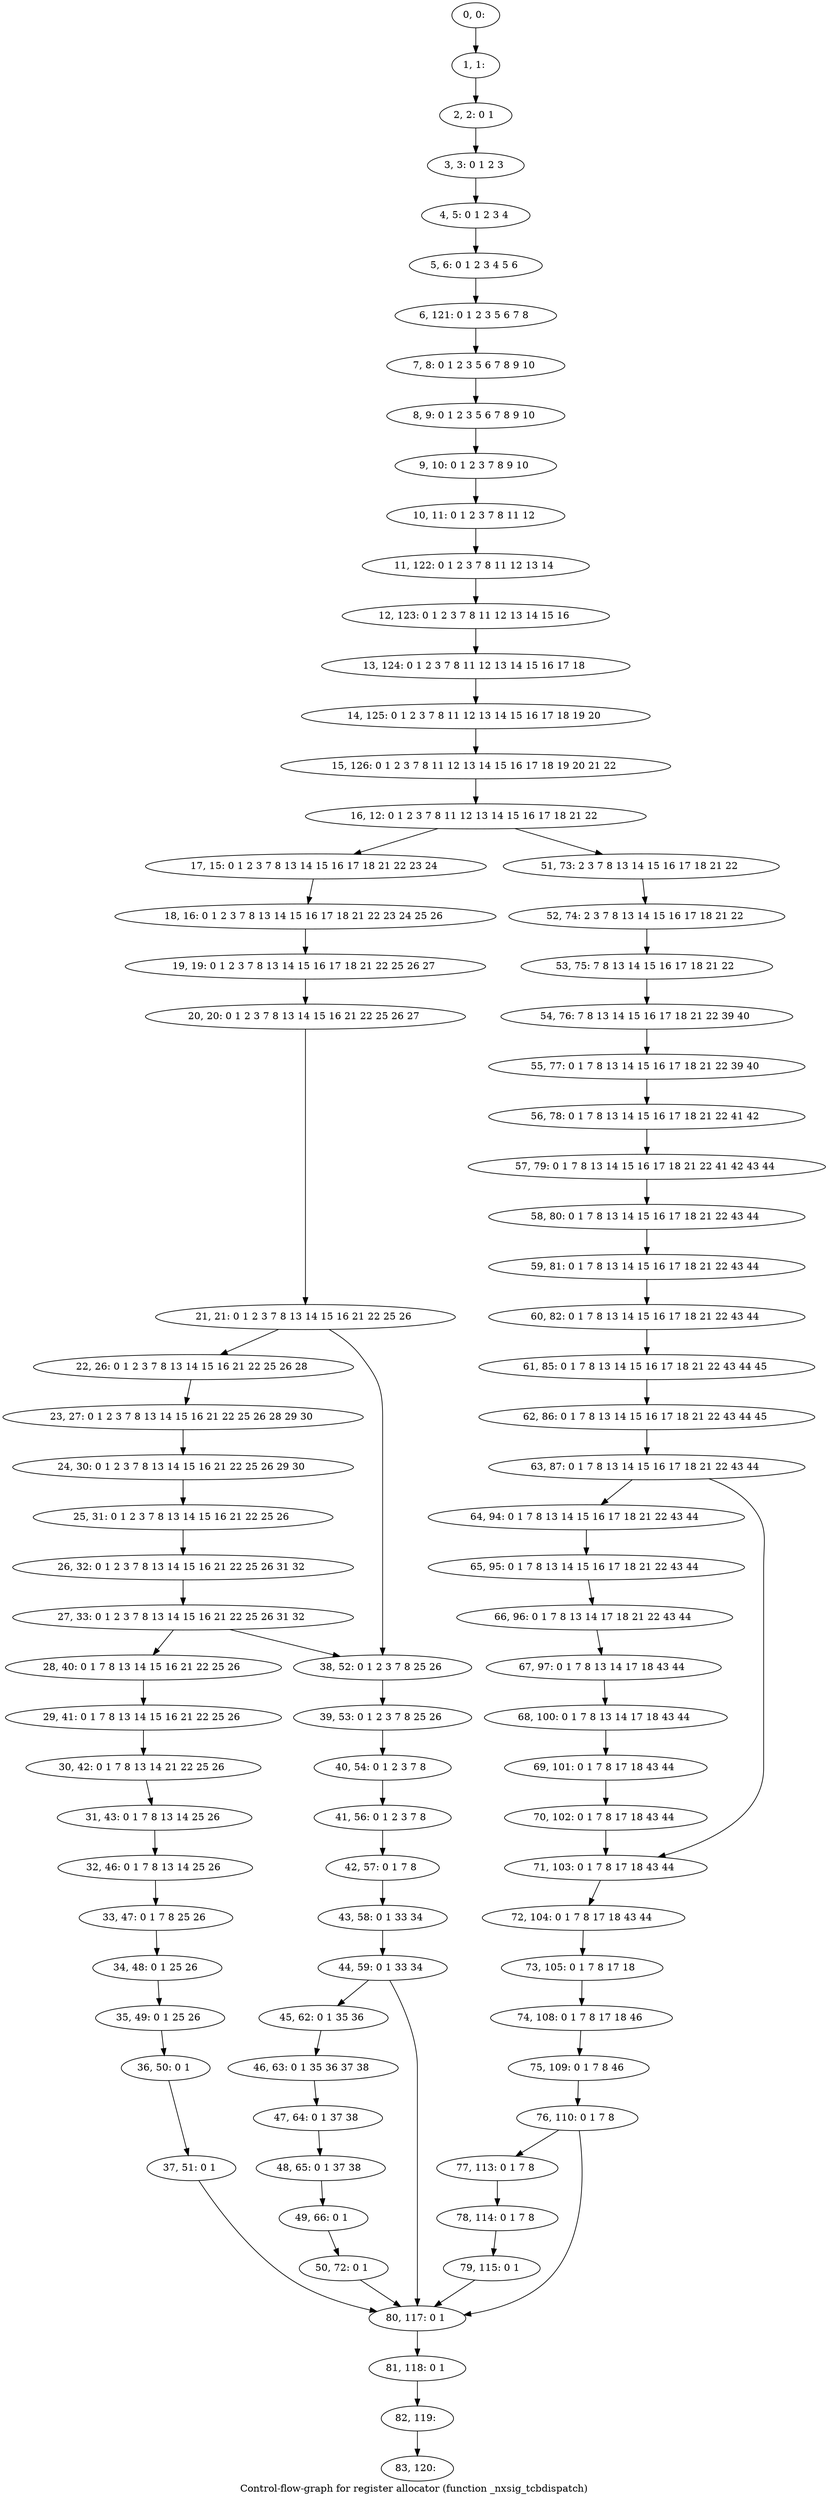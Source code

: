 digraph G {
graph [label="Control-flow-graph for register allocator (function _nxsig_tcbdispatch)"]
0[label="0, 0: "];
1[label="1, 1: "];
2[label="2, 2: 0 1 "];
3[label="3, 3: 0 1 2 3 "];
4[label="4, 5: 0 1 2 3 4 "];
5[label="5, 6: 0 1 2 3 4 5 6 "];
6[label="6, 121: 0 1 2 3 5 6 7 8 "];
7[label="7, 8: 0 1 2 3 5 6 7 8 9 10 "];
8[label="8, 9: 0 1 2 3 5 6 7 8 9 10 "];
9[label="9, 10: 0 1 2 3 7 8 9 10 "];
10[label="10, 11: 0 1 2 3 7 8 11 12 "];
11[label="11, 122: 0 1 2 3 7 8 11 12 13 14 "];
12[label="12, 123: 0 1 2 3 7 8 11 12 13 14 15 16 "];
13[label="13, 124: 0 1 2 3 7 8 11 12 13 14 15 16 17 18 "];
14[label="14, 125: 0 1 2 3 7 8 11 12 13 14 15 16 17 18 19 20 "];
15[label="15, 126: 0 1 2 3 7 8 11 12 13 14 15 16 17 18 19 20 21 22 "];
16[label="16, 12: 0 1 2 3 7 8 11 12 13 14 15 16 17 18 21 22 "];
17[label="17, 15: 0 1 2 3 7 8 13 14 15 16 17 18 21 22 23 24 "];
18[label="18, 16: 0 1 2 3 7 8 13 14 15 16 17 18 21 22 23 24 25 26 "];
19[label="19, 19: 0 1 2 3 7 8 13 14 15 16 17 18 21 22 25 26 27 "];
20[label="20, 20: 0 1 2 3 7 8 13 14 15 16 21 22 25 26 27 "];
21[label="21, 21: 0 1 2 3 7 8 13 14 15 16 21 22 25 26 "];
22[label="22, 26: 0 1 2 3 7 8 13 14 15 16 21 22 25 26 28 "];
23[label="23, 27: 0 1 2 3 7 8 13 14 15 16 21 22 25 26 28 29 30 "];
24[label="24, 30: 0 1 2 3 7 8 13 14 15 16 21 22 25 26 29 30 "];
25[label="25, 31: 0 1 2 3 7 8 13 14 15 16 21 22 25 26 "];
26[label="26, 32: 0 1 2 3 7 8 13 14 15 16 21 22 25 26 31 32 "];
27[label="27, 33: 0 1 2 3 7 8 13 14 15 16 21 22 25 26 31 32 "];
28[label="28, 40: 0 1 7 8 13 14 15 16 21 22 25 26 "];
29[label="29, 41: 0 1 7 8 13 14 15 16 21 22 25 26 "];
30[label="30, 42: 0 1 7 8 13 14 21 22 25 26 "];
31[label="31, 43: 0 1 7 8 13 14 25 26 "];
32[label="32, 46: 0 1 7 8 13 14 25 26 "];
33[label="33, 47: 0 1 7 8 25 26 "];
34[label="34, 48: 0 1 25 26 "];
35[label="35, 49: 0 1 25 26 "];
36[label="36, 50: 0 1 "];
37[label="37, 51: 0 1 "];
38[label="38, 52: 0 1 2 3 7 8 25 26 "];
39[label="39, 53: 0 1 2 3 7 8 25 26 "];
40[label="40, 54: 0 1 2 3 7 8 "];
41[label="41, 56: 0 1 2 3 7 8 "];
42[label="42, 57: 0 1 7 8 "];
43[label="43, 58: 0 1 33 34 "];
44[label="44, 59: 0 1 33 34 "];
45[label="45, 62: 0 1 35 36 "];
46[label="46, 63: 0 1 35 36 37 38 "];
47[label="47, 64: 0 1 37 38 "];
48[label="48, 65: 0 1 37 38 "];
49[label="49, 66: 0 1 "];
50[label="50, 72: 0 1 "];
51[label="51, 73: 2 3 7 8 13 14 15 16 17 18 21 22 "];
52[label="52, 74: 2 3 7 8 13 14 15 16 17 18 21 22 "];
53[label="53, 75: 7 8 13 14 15 16 17 18 21 22 "];
54[label="54, 76: 7 8 13 14 15 16 17 18 21 22 39 40 "];
55[label="55, 77: 0 1 7 8 13 14 15 16 17 18 21 22 39 40 "];
56[label="56, 78: 0 1 7 8 13 14 15 16 17 18 21 22 41 42 "];
57[label="57, 79: 0 1 7 8 13 14 15 16 17 18 21 22 41 42 43 44 "];
58[label="58, 80: 0 1 7 8 13 14 15 16 17 18 21 22 43 44 "];
59[label="59, 81: 0 1 7 8 13 14 15 16 17 18 21 22 43 44 "];
60[label="60, 82: 0 1 7 8 13 14 15 16 17 18 21 22 43 44 "];
61[label="61, 85: 0 1 7 8 13 14 15 16 17 18 21 22 43 44 45 "];
62[label="62, 86: 0 1 7 8 13 14 15 16 17 18 21 22 43 44 45 "];
63[label="63, 87: 0 1 7 8 13 14 15 16 17 18 21 22 43 44 "];
64[label="64, 94: 0 1 7 8 13 14 15 16 17 18 21 22 43 44 "];
65[label="65, 95: 0 1 7 8 13 14 15 16 17 18 21 22 43 44 "];
66[label="66, 96: 0 1 7 8 13 14 17 18 21 22 43 44 "];
67[label="67, 97: 0 1 7 8 13 14 17 18 43 44 "];
68[label="68, 100: 0 1 7 8 13 14 17 18 43 44 "];
69[label="69, 101: 0 1 7 8 17 18 43 44 "];
70[label="70, 102: 0 1 7 8 17 18 43 44 "];
71[label="71, 103: 0 1 7 8 17 18 43 44 "];
72[label="72, 104: 0 1 7 8 17 18 43 44 "];
73[label="73, 105: 0 1 7 8 17 18 "];
74[label="74, 108: 0 1 7 8 17 18 46 "];
75[label="75, 109: 0 1 7 8 46 "];
76[label="76, 110: 0 1 7 8 "];
77[label="77, 113: 0 1 7 8 "];
78[label="78, 114: 0 1 7 8 "];
79[label="79, 115: 0 1 "];
80[label="80, 117: 0 1 "];
81[label="81, 118: 0 1 "];
82[label="82, 119: "];
83[label="83, 120: "];
0->1 ;
1->2 ;
2->3 ;
3->4 ;
4->5 ;
5->6 ;
6->7 ;
7->8 ;
8->9 ;
9->10 ;
10->11 ;
11->12 ;
12->13 ;
13->14 ;
14->15 ;
15->16 ;
16->17 ;
16->51 ;
17->18 ;
18->19 ;
19->20 ;
20->21 ;
21->22 ;
21->38 ;
22->23 ;
23->24 ;
24->25 ;
25->26 ;
26->27 ;
27->28 ;
27->38 ;
28->29 ;
29->30 ;
30->31 ;
31->32 ;
32->33 ;
33->34 ;
34->35 ;
35->36 ;
36->37 ;
37->80 ;
38->39 ;
39->40 ;
40->41 ;
41->42 ;
42->43 ;
43->44 ;
44->45 ;
44->80 ;
45->46 ;
46->47 ;
47->48 ;
48->49 ;
49->50 ;
50->80 ;
51->52 ;
52->53 ;
53->54 ;
54->55 ;
55->56 ;
56->57 ;
57->58 ;
58->59 ;
59->60 ;
60->61 ;
61->62 ;
62->63 ;
63->64 ;
63->71 ;
64->65 ;
65->66 ;
66->67 ;
67->68 ;
68->69 ;
69->70 ;
70->71 ;
71->72 ;
72->73 ;
73->74 ;
74->75 ;
75->76 ;
76->77 ;
76->80 ;
77->78 ;
78->79 ;
79->80 ;
80->81 ;
81->82 ;
82->83 ;
}
